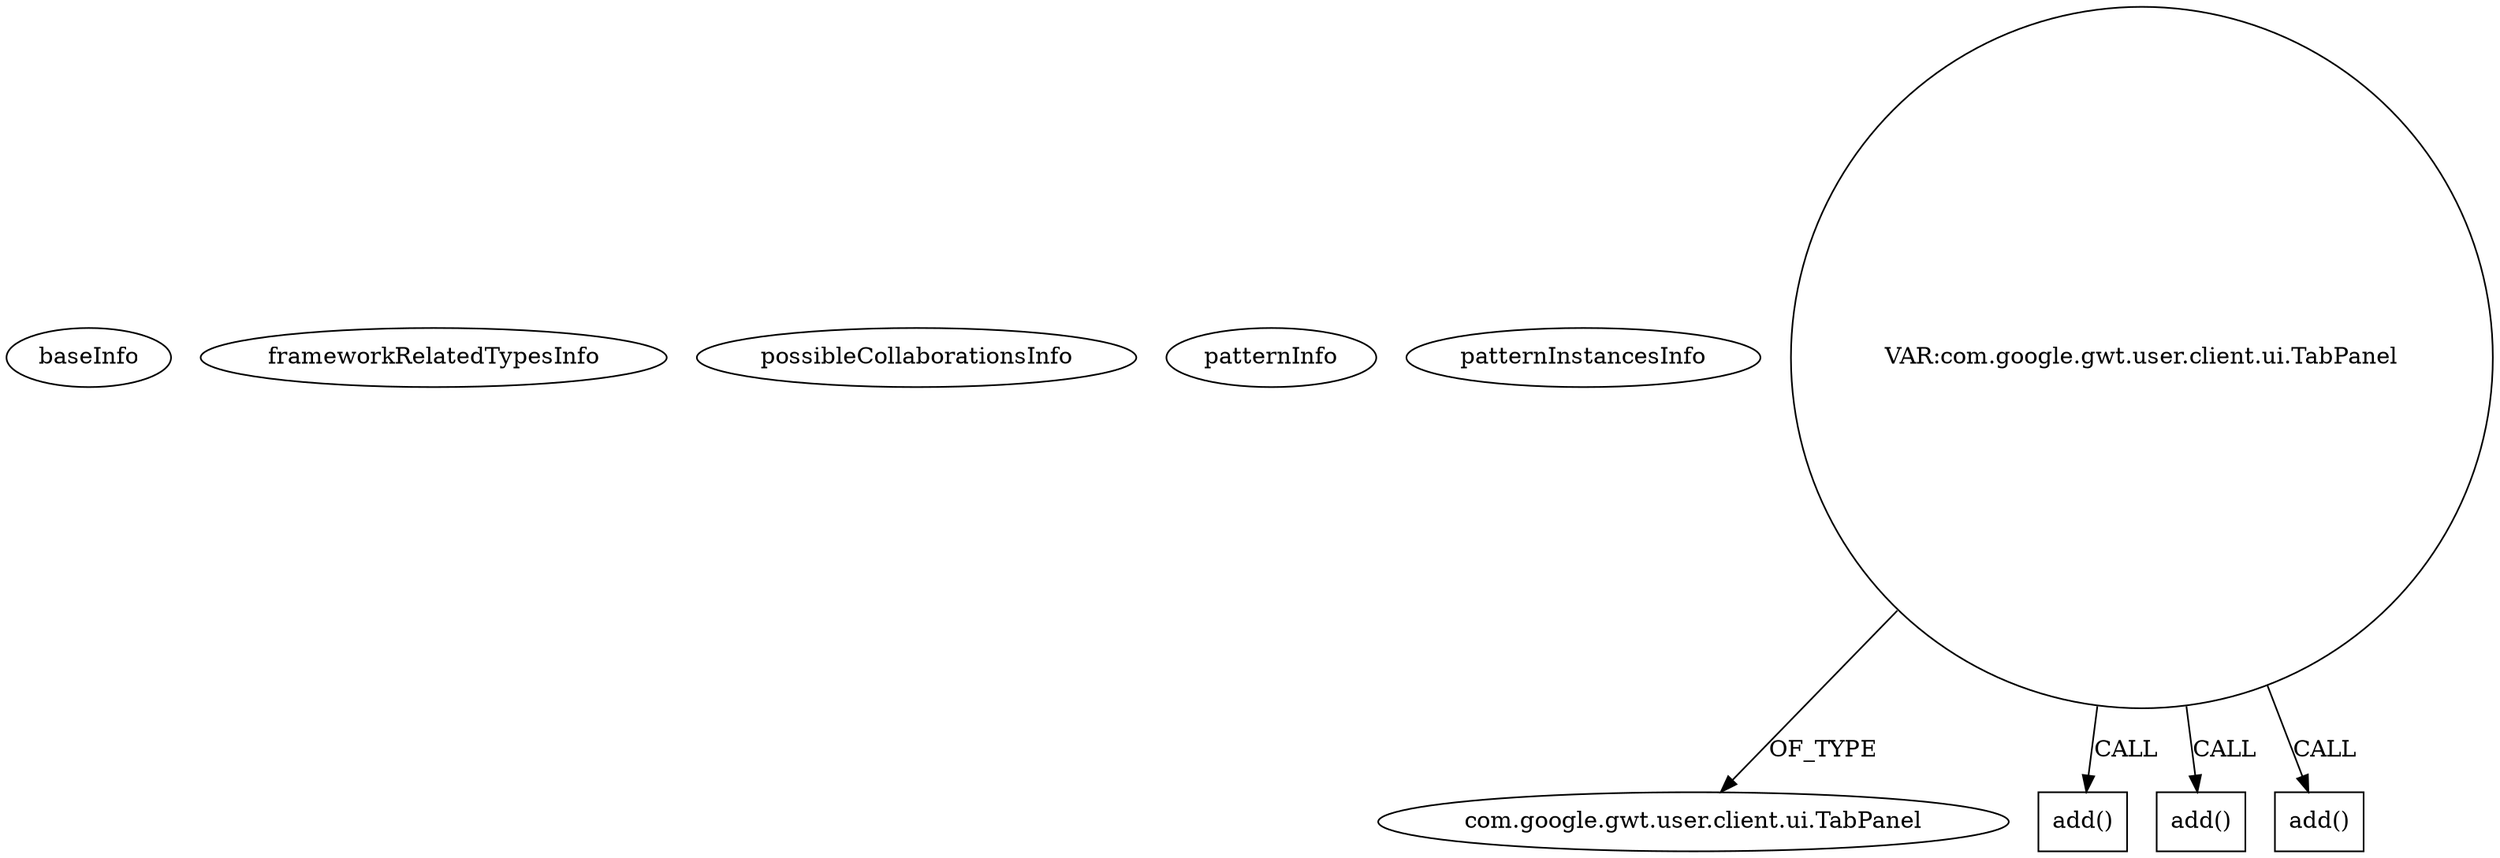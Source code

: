 digraph {
baseInfo[graphId=1052,category="pattern",isAnonymous=false,possibleRelation=false]
frameworkRelatedTypesInfo[]
possibleCollaborationsInfo[]
patternInfo[frequency=2.0,patternRootClient=null]
patternInstancesInfo[0="akjava-GWT-Hangouts~/akjava-GWT-Hangouts/GWT-Hangouts-master/apps/hangout-test/src/com/akjava/gwt/hangout/test2/client/Test2.java~Test2~529",1="j78wu-HyperDex-GUI~/j78wu-HyperDex-GUI/HyperDex-GUI-master/src/com/hyperdex/web/client/view/HyperDex.java~HyperDex~3084"]
5[label="com.google.gwt.user.client.ui.TabPanel",vertexType="FRAMEWORK_CLASS_TYPE",isFrameworkType=false]
4[label="VAR:com.google.gwt.user.client.ui.TabPanel",vertexType="VARIABLE_EXPRESION",isFrameworkType=false,shape=circle]
39[label="add()",vertexType="INSIDE_CALL",isFrameworkType=false,shape=box]
51[label="add()",vertexType="INSIDE_CALL",isFrameworkType=false,shape=box]
15[label="add()",vertexType="INSIDE_CALL",isFrameworkType=false,shape=box]
4->5[label="OF_TYPE"]
4->51[label="CALL"]
4->15[label="CALL"]
4->39[label="CALL"]
}
